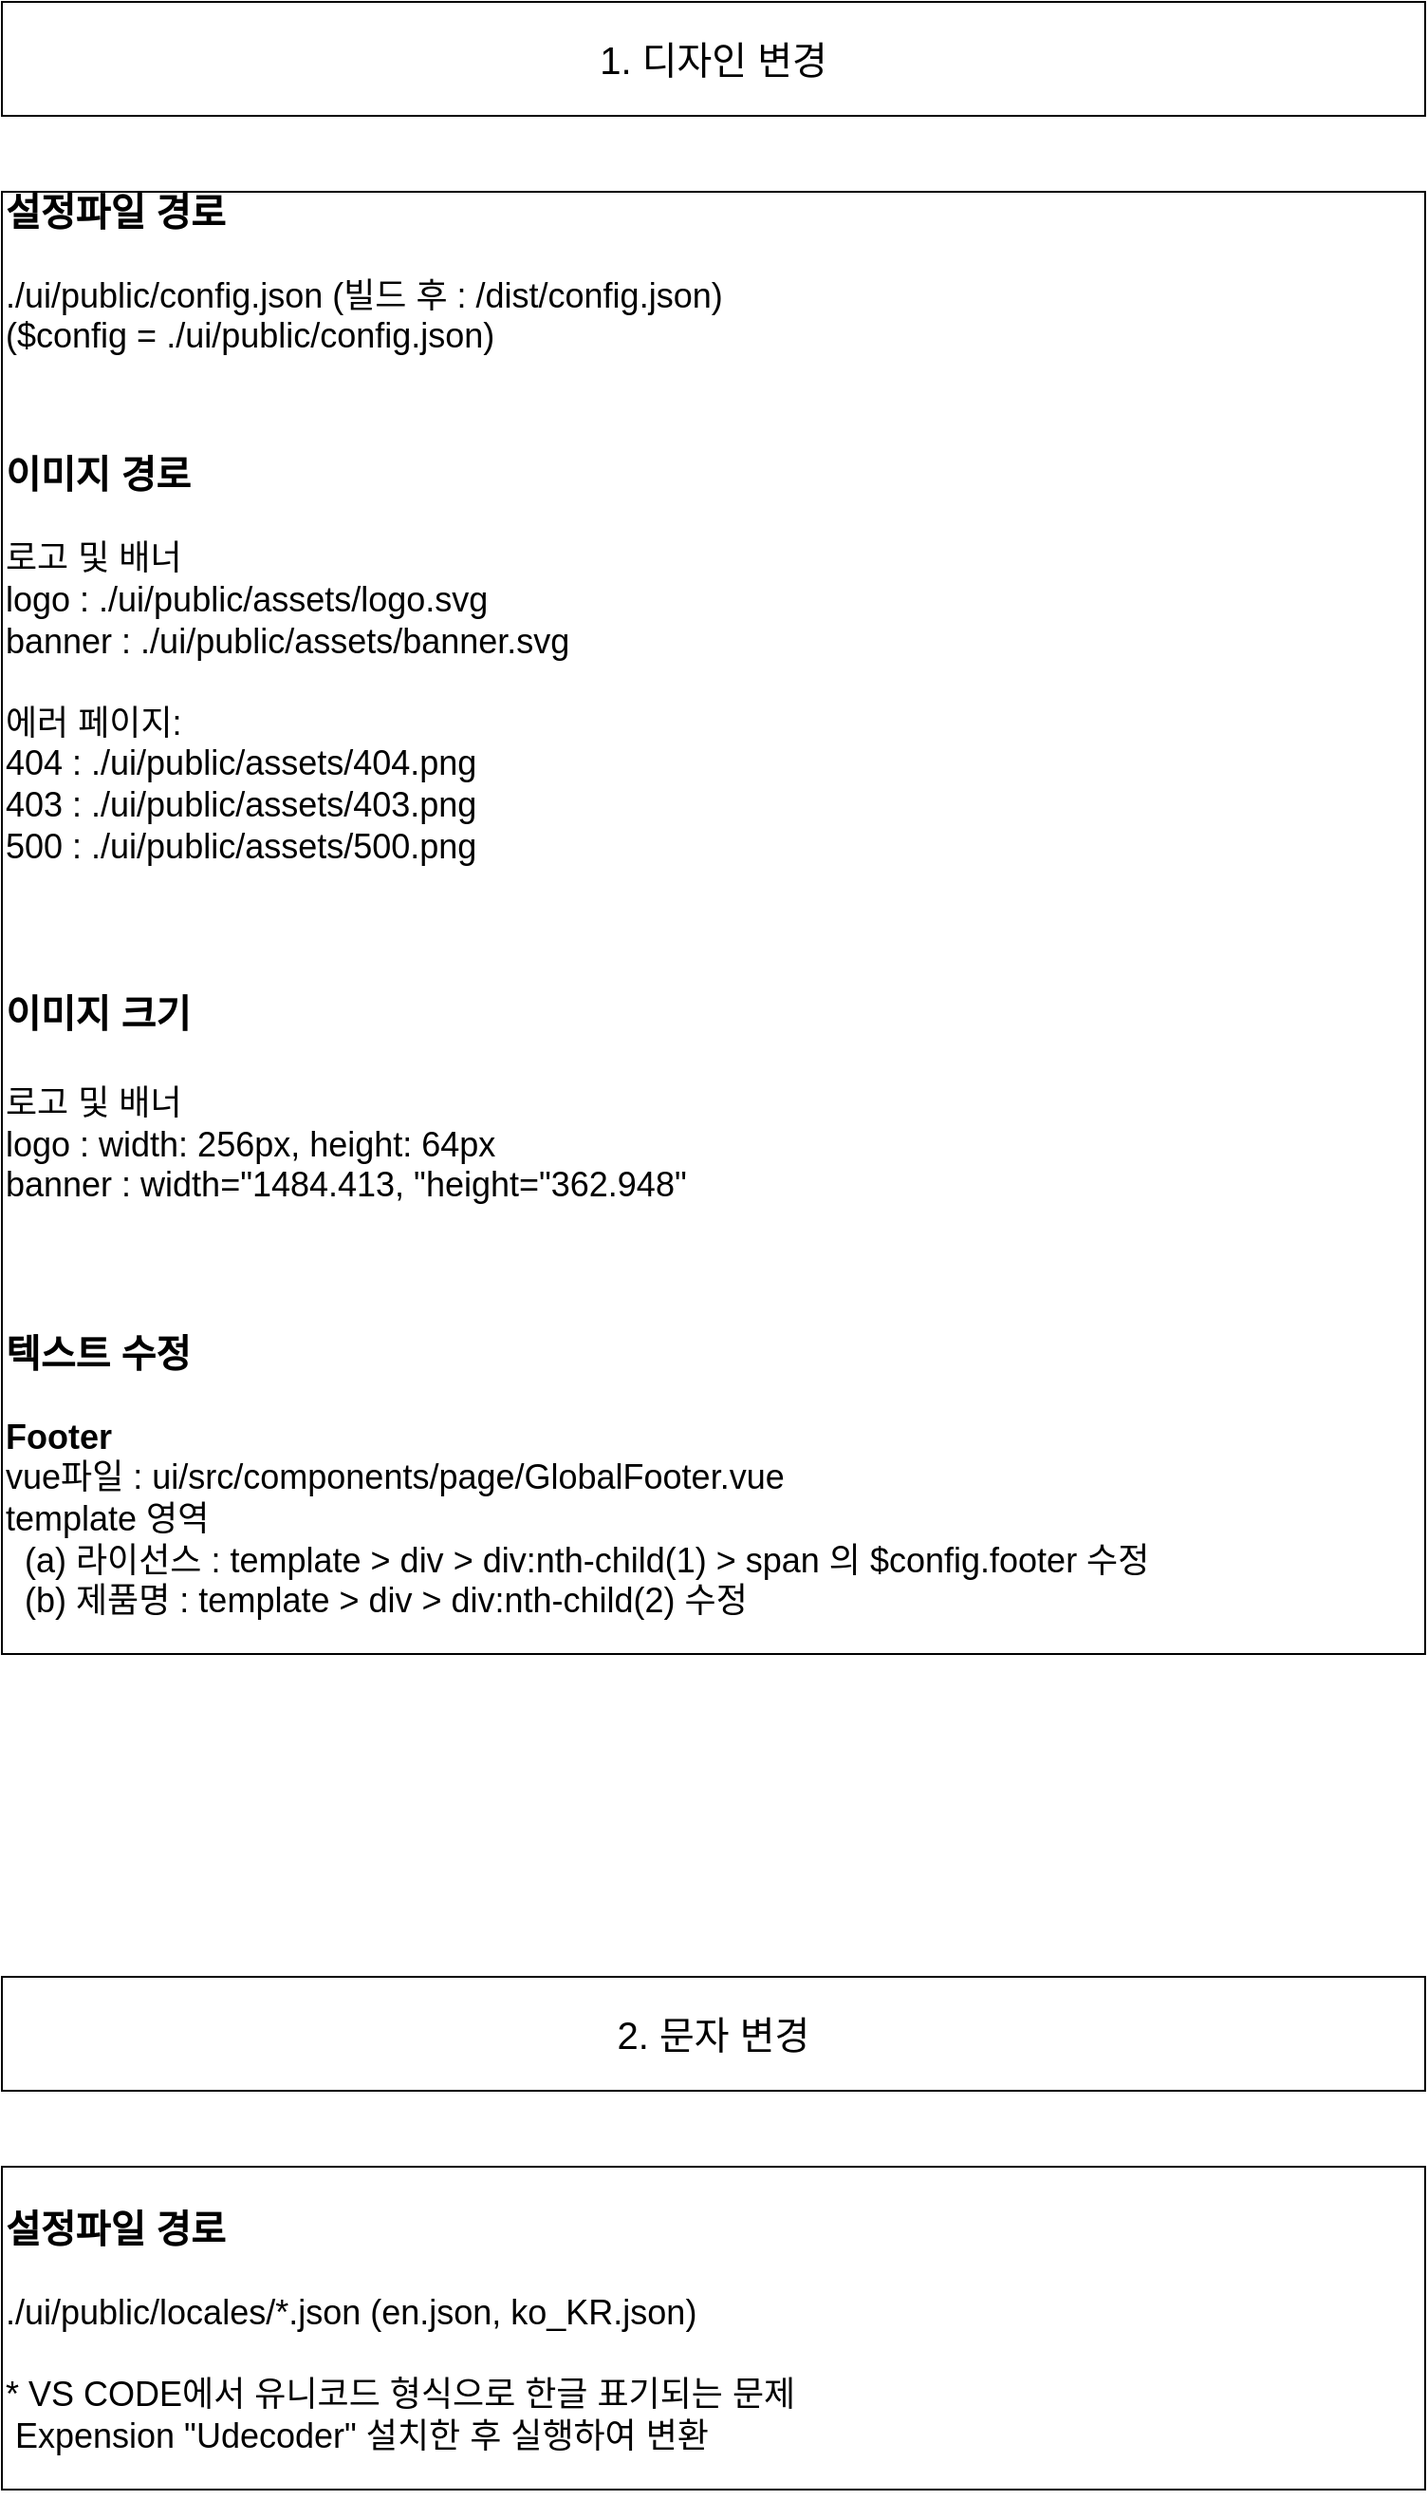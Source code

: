 <mxfile version="14.4.3" type="github" pages="3">
  <diagram id="6a731a19-8d31-9384-78a2-239565b7b9f0" name="Page-1">
    <mxGraphModel dx="1144" dy="615" grid="1" gridSize="10" guides="1" tooltips="1" connect="1" arrows="1" fold="1" page="1" pageScale="1" pageWidth="1169" pageHeight="827" background="#ffffff" math="0" shadow="0">
      <root>
        <mxCell id="0" />
        <mxCell id="1" parent="0" />
        <mxCell id="seM33nbZD62kK_sZ7QuY-979" value="1. 디자인 변경" style="rounded=0;whiteSpace=wrap;html=1;fontSize=20;" parent="1" vertex="1">
          <mxGeometry x="160" y="120" width="750" height="60" as="geometry" />
        </mxCell>
        <mxCell id="seM33nbZD62kK_sZ7QuY-981" value="&lt;div&gt;&lt;div&gt;&lt;b&gt;&lt;font style=&quot;font-size: 20px&quot;&gt;&lt;br&gt;&lt;/font&gt;&lt;/b&gt;&lt;/div&gt;&lt;div&gt;&lt;div&gt;&lt;b&gt;&lt;font style=&quot;font-size: 20px&quot;&gt;설정파일 경로&lt;/font&gt;&lt;/b&gt;&lt;/div&gt;&lt;div&gt;&lt;br&gt;&lt;/div&gt;&lt;div&gt;./ui/public/config.json (빌드 후 : /dist/config.json)&lt;br&gt;&lt;/div&gt;&lt;/div&gt;&lt;div&gt;(&lt;span&gt;$config =&amp;nbsp;&lt;/span&gt;&lt;span&gt;./ui/public/config.json)&lt;/span&gt;&lt;br&gt;&lt;/div&gt;&lt;div&gt;&lt;b&gt;&lt;font style=&quot;font-size: 20px&quot;&gt;&lt;br&gt;&lt;/font&gt;&lt;/b&gt;&lt;/div&gt;&lt;div&gt;&lt;b&gt;&lt;font style=&quot;font-size: 20px&quot;&gt;&lt;br&gt;&lt;/font&gt;&lt;/b&gt;&lt;/div&gt;&lt;div&gt;&lt;b&gt;&lt;font style=&quot;font-size: 20px&quot;&gt;이미지 경로&lt;/font&gt;&lt;/b&gt;&lt;/div&gt;&lt;div style=&quot;font-size: 18px&quot;&gt;&lt;span&gt;&lt;br&gt;&lt;/span&gt;&lt;/div&gt;&lt;div style=&quot;font-size: 18px&quot;&gt;&lt;span&gt;로고 및 배너&lt;/span&gt;&lt;br&gt;&lt;/div&gt;&lt;div style=&quot;font-size: 18px&quot;&gt;logo : ./ui/public/assets/logo.svg&lt;/div&gt;&lt;div style=&quot;font-size: 18px&quot;&gt;banner : ./ui/public/assets/banner.svg&lt;/div&gt;&lt;div style=&quot;font-size: 18px&quot;&gt;&amp;nbsp;&amp;nbsp;&lt;/div&gt;&lt;div style=&quot;font-size: 18px&quot;&gt;에러 페이지:&lt;/div&gt;&lt;div style=&quot;font-size: 18px&quot;&gt;404 : ./ui/public/assets/404.png&lt;/div&gt;&lt;div style=&quot;font-size: 18px&quot;&gt;403 : ./ui/public/assets/403.png&lt;/div&gt;&lt;div style=&quot;font-size: 18px&quot;&gt;500 : ./ui/public/assets/500.png&lt;/div&gt;&lt;/div&gt;&lt;div style=&quot;font-size: 18px&quot;&gt;&lt;br&gt;&lt;/div&gt;&lt;div style=&quot;font-size: 18px&quot;&gt;&lt;br&gt;&lt;/div&gt;&lt;div style=&quot;font-size: 18px&quot;&gt;&lt;br&gt;&lt;/div&gt;&lt;div&gt;&lt;div style=&quot;font-size: 18px&quot;&gt;&lt;span style=&quot;font-size: 20px&quot;&gt;&lt;b&gt;이미지 크기&lt;/b&gt;&lt;/span&gt;&lt;/div&gt;&lt;div style=&quot;font-size: 18px&quot;&gt;&lt;span style=&quot;font-size: 20px&quot;&gt;&lt;b&gt;&lt;br&gt;&lt;/b&gt;&lt;/span&gt;&lt;/div&gt;&lt;div style=&quot;font-size: 18px&quot;&gt;&lt;span&gt;로고 및 배너&lt;/span&gt;&lt;br&gt;&lt;/div&gt;&lt;div style=&quot;font-size: 18px&quot;&gt;logo : width: 256px, height: 64px&lt;/div&gt;&lt;div style=&quot;font-size: 18px&quot;&gt;banner : width=&quot;1484.413, &quot;height=&quot;362.948&quot;&lt;/div&gt;&lt;div style=&quot;font-size: 18px&quot;&gt;&lt;br&gt;&lt;/div&gt;&lt;div style=&quot;font-size: 18px&quot;&gt;&lt;br&gt;&lt;/div&gt;&lt;div style=&quot;font-size: 18px&quot;&gt;&lt;br&gt;&lt;/div&gt;&lt;div style=&quot;font-size: 18px&quot;&gt;&lt;b style=&quot;font-size: 20px&quot;&gt;텍스트 수정&lt;/b&gt;&lt;br&gt;&lt;/div&gt;&lt;div&gt;&lt;/div&gt;&lt;/div&gt;&lt;br&gt;&lt;b&gt;Footer&lt;/b&gt;&lt;br&gt;&lt;span&gt;vue파일 : ui/src/components/page/GlobalFooter.vue&lt;/span&gt;&lt;br&gt;&lt;span&gt;template 영역&lt;/span&gt;&lt;br&gt;&lt;span&gt;&amp;nbsp; (a) 라이선스 :&amp;nbsp;&lt;/span&gt;&lt;span&gt;template &amp;gt; div &amp;gt;&amp;nbsp;div:nth-child(1) &amp;gt;&amp;nbsp;&lt;/span&gt;&lt;span&gt;span 의 $config.footer 수정&lt;/span&gt;&lt;br&gt;&lt;span&gt;&amp;nbsp; (b) 제품명 : template &amp;gt; div &amp;gt;&amp;nbsp;div:nth-child(2) 수정&lt;/span&gt;&lt;br&gt;&lt;br&gt;&lt;div&gt;&lt;div style=&quot;font-size: 18px&quot;&gt;&lt;br&gt;&lt;/div&gt;&lt;/div&gt;" style="rounded=0;whiteSpace=wrap;html=1;fontSize=18;align=left;" parent="1" vertex="1">
          <mxGeometry x="160" y="220" width="750" height="770" as="geometry" />
        </mxCell>
        <mxCell id="imZLDdzaTuMN5iO5UrlP-1" value="2. 문자 변경" style="rounded=0;whiteSpace=wrap;html=1;fontSize=20;" parent="1" vertex="1">
          <mxGeometry x="160" y="1160" width="750" height="60" as="geometry" />
        </mxCell>
        <mxCell id="imZLDdzaTuMN5iO5UrlP-2" value="&lt;div&gt;&lt;div&gt;&lt;b&gt;&lt;font style=&quot;font-size: 20px&quot;&gt;&lt;br&gt;&lt;/font&gt;&lt;/b&gt;&lt;/div&gt;&lt;div&gt;&lt;div&gt;&lt;b&gt;&lt;font style=&quot;font-size: 20px&quot;&gt;설정파일 경로&lt;/font&gt;&lt;/b&gt;&lt;/div&gt;&lt;div&gt;&lt;br&gt;&lt;/div&gt;&lt;div&gt;&lt;span&gt;./ui/&lt;/span&gt;public/locales/*.json (en.json, ko_KR.json)&lt;/div&gt;&lt;/div&gt;&lt;div&gt;&lt;br&gt;&lt;/div&gt;&lt;div&gt;* VS CODE에서 유니코드 형식으로 한글 표기되는 문제&lt;/div&gt;&lt;div&gt;&amp;nbsp;Expension &quot;Udecoder&quot; 설치한 후 실행하여 변환&lt;/div&gt;&lt;div&gt;&lt;br&gt;&lt;/div&gt;&lt;/div&gt;" style="rounded=0;whiteSpace=wrap;html=1;fontSize=18;align=left;" parent="1" vertex="1">
          <mxGeometry x="160" y="1260" width="750" height="170" as="geometry" />
        </mxCell>
      </root>
    </mxGraphModel>
  </diagram>
  <diagram id="wY-adVekaZgLD2moxx1o" name="페이지-2">
    <mxGraphModel dx="2288" dy="1230" grid="1" gridSize="10" guides="1" tooltips="1" connect="1" arrows="1" fold="1" page="1" pageScale="1" pageWidth="1169" pageHeight="827" math="0" shadow="0">
      <root>
        <mxCell id="MJLNDcAAcJh9wXEjOTjr-0" />
        <mxCell id="MJLNDcAAcJh9wXEjOTjr-1" parent="MJLNDcAAcJh9wXEjOTjr-0" />
        <mxCell id="-hO2jb-t0CAFQ2NI-Cne-106" style="edgeStyle=orthogonalEdgeStyle;rounded=0;orthogonalLoop=1;jettySize=auto;html=1;exitX=0.5;exitY=1;exitDx=0;exitDy=0;entryX=0;entryY=0.5;entryDx=0;entryDy=0;endArrow=none;endFill=0;strokeWidth=2;fontSize=16;" edge="1" parent="MJLNDcAAcJh9wXEjOTjr-1" source="-hO2jb-t0CAFQ2NI-Cne-107" target="-hO2jb-t0CAFQ2NI-Cne-108">
          <mxGeometry relative="1" as="geometry" />
        </mxCell>
        <mxCell id="-hO2jb-t0CAFQ2NI-Cne-107" value="CloudStack" style="rounded=1;fillColor=#23445D;gradientColor=none;strokeColor=none;fontColor=#FFFFFF;fontStyle=1;fontFamily=Tahoma;fontSize=20;" vertex="1" parent="MJLNDcAAcJh9wXEjOTjr-1">
          <mxGeometry x="107" y="130" width="190" height="80" as="geometry" />
        </mxCell>
        <mxCell id="-hO2jb-t0CAFQ2NI-Cne-108" value="ui" style="rounded=1;fillColor=#23445D;gradientColor=none;strokeColor=none;fontColor=#FFFFFF;fontStyle=1;fontFamily=Tahoma;fontSize=20;" vertex="1" parent="MJLNDcAAcJh9wXEjOTjr-1">
          <mxGeometry x="222" y="260" width="190" height="80" as="geometry" />
        </mxCell>
        <mxCell id="-hO2jb-t0CAFQ2NI-Cne-109" style="edgeStyle=orthogonalEdgeStyle;rounded=0;orthogonalLoop=1;jettySize=auto;html=1;exitX=0.5;exitY=1;exitDx=0;exitDy=0;entryX=0;entryY=0.5;entryDx=0;entryDy=0;endArrow=none;endFill=0;strokeWidth=2;fontSize=16;" edge="1" parent="MJLNDcAAcJh9wXEjOTjr-1" source="-hO2jb-t0CAFQ2NI-Cne-111" target="-hO2jb-t0CAFQ2NI-Cne-116">
          <mxGeometry relative="1" as="geometry" />
        </mxCell>
        <mxCell id="-hO2jb-t0CAFQ2NI-Cne-110" style="edgeStyle=orthogonalEdgeStyle;rounded=0;orthogonalLoop=1;jettySize=auto;html=1;exitX=0.5;exitY=1;exitDx=0;exitDy=0;entryX=0;entryY=0.5;entryDx=0;entryDy=0;endArrow=none;endFill=0;strokeWidth=2;fontSize=16;" edge="1" parent="MJLNDcAAcJh9wXEjOTjr-1" source="-hO2jb-t0CAFQ2NI-Cne-111" target="-hO2jb-t0CAFQ2NI-Cne-117">
          <mxGeometry relative="1" as="geometry" />
        </mxCell>
        <mxCell id="-hO2jb-t0CAFQ2NI-Cne-111" value="public" style="rounded=1;fillColor=#23445D;gradientColor=none;strokeColor=none;fontColor=#FFFFFF;fontStyle=1;fontFamily=Tahoma;fontSize=20;" vertex="1" parent="MJLNDcAAcJh9wXEjOTjr-1">
          <mxGeometry x="352" y="455.5" width="130" height="60" as="geometry" />
        </mxCell>
        <mxCell id="-hO2jb-t0CAFQ2NI-Cne-112" value="" style="edgeStyle=orthogonalEdgeStyle;rounded=0;orthogonalLoop=1;jettySize=auto;html=1;endArrow=none;endFill=0;strokeWidth=2;fontSize=25;entryX=0;entryY=0.5;entryDx=0;entryDy=0;exitX=0.5;exitY=1;exitDx=0;exitDy=0;" edge="1" parent="MJLNDcAAcJh9wXEjOTjr-1" source="-hO2jb-t0CAFQ2NI-Cne-115" target="-hO2jb-t0CAFQ2NI-Cne-121">
          <mxGeometry relative="1" as="geometry" />
        </mxCell>
        <mxCell id="-hO2jb-t0CAFQ2NI-Cne-113" style="edgeStyle=orthogonalEdgeStyle;rounded=0;orthogonalLoop=1;jettySize=auto;html=1;exitX=0.5;exitY=1;exitDx=0;exitDy=0;entryX=0;entryY=0.5;entryDx=0;entryDy=0;endArrow=none;endFill=0;strokeWidth=2;fontSize=16;" edge="1" parent="MJLNDcAAcJh9wXEjOTjr-1" source="-hO2jb-t0CAFQ2NI-Cne-115" target="-hO2jb-t0CAFQ2NI-Cne-128">
          <mxGeometry relative="1" as="geometry" />
        </mxCell>
        <mxCell id="-hO2jb-t0CAFQ2NI-Cne-114" style="edgeStyle=orthogonalEdgeStyle;rounded=0;orthogonalLoop=1;jettySize=auto;html=1;exitX=0.5;exitY=1;exitDx=0;exitDy=0;entryX=0;entryY=0.5;entryDx=0;entryDy=0;endArrow=none;endFill=0;strokeWidth=2;fontSize=16;" edge="1" parent="MJLNDcAAcJh9wXEjOTjr-1" source="-hO2jb-t0CAFQ2NI-Cne-115" target="-hO2jb-t0CAFQ2NI-Cne-130">
          <mxGeometry relative="1" as="geometry" />
        </mxCell>
        <mxCell id="-hO2jb-t0CAFQ2NI-Cne-115" value="src" style="rounded=1;fillColor=#23445D;gradientColor=none;strokeColor=none;fontColor=#FFFFFF;fontStyle=1;fontFamily=Tahoma;fontSize=20;" vertex="1" parent="MJLNDcAAcJh9wXEjOTjr-1">
          <mxGeometry x="352" y="730" width="130" height="60" as="geometry" />
        </mxCell>
        <mxCell id="-hO2jb-t0CAFQ2NI-Cne-116" value="assets" style="rounded=1;fillColor=#23445D;gradientColor=none;strokeColor=none;fontColor=#FFFFFF;fontStyle=1;fontFamily=Tahoma;fontSize=20;" vertex="1" parent="MJLNDcAAcJh9wXEjOTjr-1">
          <mxGeometry x="532" y="540" width="130" height="60" as="geometry" />
        </mxCell>
        <mxCell id="-hO2jb-t0CAFQ2NI-Cne-117" value="locales" style="rounded=1;fillColor=#23445D;gradientColor=none;strokeColor=none;fontColor=#FFFFFF;fontStyle=1;fontFamily=Tahoma;fontSize=20;" vertex="1" parent="MJLNDcAAcJh9wXEjOTjr-1">
          <mxGeometry x="532" y="630" width="130" height="60" as="geometry" />
        </mxCell>
        <mxCell id="-hO2jb-t0CAFQ2NI-Cne-118" value="" style="edgeStyle=elbowEdgeStyle;elbow=horizontal;strokeWidth=2;rounded=0;endArrow=none;endFill=0;" edge="1" parent="MJLNDcAAcJh9wXEjOTjr-1" source="-hO2jb-t0CAFQ2NI-Cne-108" target="-hO2jb-t0CAFQ2NI-Cne-111">
          <mxGeometry x="92" y="135.5" width="100" height="100" as="geometry">
            <mxPoint x="92" y="235.5" as="sourcePoint" />
            <mxPoint x="192" y="135.5" as="targetPoint" />
            <Array as="points">
              <mxPoint x="317" y="435.5" />
            </Array>
          </mxGeometry>
        </mxCell>
        <mxCell id="-hO2jb-t0CAFQ2NI-Cne-119" value="" style="edgeStyle=elbowEdgeStyle;elbow=horizontal;strokeWidth=2;rounded=0;endArrow=none;endFill=0;" edge="1" parent="MJLNDcAAcJh9wXEjOTjr-1" source="-hO2jb-t0CAFQ2NI-Cne-108" target="-hO2jb-t0CAFQ2NI-Cne-115">
          <mxGeometry x="92" y="135.5" width="100" height="100" as="geometry">
            <mxPoint x="92" y="235.5" as="sourcePoint" />
            <mxPoint x="192" y="135.5" as="targetPoint" />
            <Array as="points">
              <mxPoint x="317" y="475.5" />
            </Array>
          </mxGeometry>
        </mxCell>
        <mxCell id="-hO2jb-t0CAFQ2NI-Cne-120" value="" style="edgeStyle=orthogonalEdgeStyle;rounded=0;orthogonalLoop=1;jettySize=auto;html=1;endArrow=none;endFill=0;strokeWidth=2;fontSize=16;exitX=0.5;exitY=1;exitDx=0;exitDy=0;entryX=0;entryY=0.5;entryDx=0;entryDy=0;" edge="1" parent="MJLNDcAAcJh9wXEjOTjr-1" source="-hO2jb-t0CAFQ2NI-Cne-115" target="-hO2jb-t0CAFQ2NI-Cne-126">
          <mxGeometry relative="1" as="geometry" />
        </mxCell>
        <mxCell id="-hO2jb-t0CAFQ2NI-Cne-121" value="components" style="rounded=1;fillColor=#23445D;gradientColor=none;strokeColor=none;fontColor=#FFFFFF;fontStyle=1;fontFamily=Tahoma;fontSize=20;" vertex="1" parent="MJLNDcAAcJh9wXEjOTjr-1">
          <mxGeometry x="535" y="810" width="130" height="60" as="geometry" />
        </mxCell>
        <mxCell id="-hO2jb-t0CAFQ2NI-Cne-122" value="로고, 이미지 파일" style="fillColor=#10739E;strokeColor=none;opacity=30;fontStyle=1;fontSize=16;" vertex="1" parent="MJLNDcAAcJh9wXEjOTjr-1">
          <mxGeometry x="665" y="540" width="140" height="60" as="geometry" />
        </mxCell>
        <mxCell id="-hO2jb-t0CAFQ2NI-Cne-123" value="다국어 처리를 위한&#xa;파일" style="fillColor=#10739E;strokeColor=none;opacity=30;fontStyle=1;fontSize=16;" vertex="1" parent="MJLNDcAAcJh9wXEjOTjr-1">
          <mxGeometry x="665" y="630.5" width="140" height="60" as="geometry" />
        </mxCell>
        <mxCell id="-hO2jb-t0CAFQ2NI-Cne-124" value="아이콘, 스타일&#xa;config파일" style="fillColor=#10739E;strokeColor=none;opacity=30;fontStyle=1;fontSize=16;" vertex="1" parent="MJLNDcAAcJh9wXEjOTjr-1">
          <mxGeometry x="485" y="457" width="150" height="60" as="geometry" />
        </mxCell>
        <mxCell id="-hO2jb-t0CAFQ2NI-Cne-125" value="전역적으로 사용되는 컴포넌트를 렌더링하는 데 사용되는 vue 파일" style="fillColor=#10739E;strokeColor=none;opacity=30;fontStyle=1;fontSize=16;" vertex="1" parent="MJLNDcAAcJh9wXEjOTjr-1">
          <mxGeometry x="664" y="810" width="510" height="60" as="geometry" />
        </mxCell>
        <mxCell id="-hO2jb-t0CAFQ2NI-Cne-126" value="config" style="rounded=1;fillColor=#23445D;gradientColor=none;strokeColor=none;fontColor=#FFFFFF;fontStyle=1;fontFamily=Tahoma;fontSize=20;" vertex="1" parent="MJLNDcAAcJh9wXEjOTjr-1">
          <mxGeometry x="535" y="890" width="130" height="60" as="geometry" />
        </mxCell>
        <mxCell id="-hO2jb-t0CAFQ2NI-Cne-127" value="컴포넌트의 경로를 정의하고 연결하는데 필요한 section / route 정보" style="fillColor=#10739E;strokeColor=none;opacity=30;fontStyle=1;fontSize=16;" vertex="1" parent="MJLNDcAAcJh9wXEjOTjr-1">
          <mxGeometry x="664" y="890" width="510" height="60" as="geometry" />
        </mxCell>
        <mxCell id="-hO2jb-t0CAFQ2NI-Cne-128" value="store" style="rounded=1;fillColor=#23445D;gradientColor=none;strokeColor=none;fontColor=#FFFFFF;fontStyle=1;fontFamily=Tahoma;fontSize=20;" vertex="1" parent="MJLNDcAAcJh9wXEjOTjr-1">
          <mxGeometry x="535" y="970" width="130" height="60" as="geometry" />
        </mxCell>
        <mxCell id="-hO2jb-t0CAFQ2NI-Cne-129" value="프로젝트의 데이터를 Store를 통해 중앙집중적으로 관리하며&#xa;모든 컴포넌트들이 Store를 사용" style="fillColor=#10739E;strokeColor=none;opacity=30;fontStyle=1;fontSize=16;" vertex="1" parent="MJLNDcAAcJh9wXEjOTjr-1">
          <mxGeometry x="664" y="970" width="510" height="60" as="geometry" />
        </mxCell>
        <mxCell id="-hO2jb-t0CAFQ2NI-Cne-130" value="views" style="rounded=1;fillColor=#23445D;gradientColor=none;strokeColor=none;fontColor=#FFFFFF;fontStyle=1;fontFamily=Tahoma;fontSize=20;" vertex="1" parent="MJLNDcAAcJh9wXEjOTjr-1">
          <mxGeometry x="535" y="1050" width="130" height="60" as="geometry" />
        </mxCell>
        <mxCell id="-hO2jb-t0CAFQ2NI-Cne-131" value="특정 기능에서 사용되는 컴포넌트를 렌더링하는 데 사용되는 vue파일" style="fillColor=#10739E;strokeColor=none;opacity=30;fontStyle=1;fontSize=16;" vertex="1" parent="MJLNDcAAcJh9wXEjOTjr-1">
          <mxGeometry x="664" y="1050" width="510" height="60" as="geometry" />
        </mxCell>
      </root>
    </mxGraphModel>
  </diagram>
  <diagram id="aA5H1yQrGrK1W4qhC3N3" name="페이지-3">
    <mxGraphModel dx="1907" dy="198" grid="1" gridSize="10" guides="1" tooltips="1" connect="1" arrows="1" fold="1" page="1" pageScale="1" pageWidth="1169" pageHeight="827" math="0" shadow="0">
      <root>
        <mxCell id="6aOlu77mKAnzTyhRsm9c-0" />
        <mxCell id="6aOlu77mKAnzTyhRsm9c-1" parent="6aOlu77mKAnzTyhRsm9c-0" />
        <mxCell id="XYcqhQP2cAHDmQk4il6g-0" value="UI 개발 환경 구성" style="rounded=0;whiteSpace=wrap;html=1;fontSize=20;" vertex="1" parent="6aOlu77mKAnzTyhRsm9c-1">
          <mxGeometry x="210" y="870" width="750" height="60" as="geometry" />
        </mxCell>
        <mxCell id="XYcqhQP2cAHDmQk4il6g-1" value="&lt;div&gt;&lt;div&gt;&lt;b&gt;&lt;font style=&quot;font-size: 20px&quot;&gt;&lt;br&gt;&lt;/font&gt;&lt;/b&gt;&lt;/div&gt;&lt;div&gt;&lt;div&gt;&lt;b&gt;&lt;font style=&quot;font-size: 20px&quot;&gt;설정파일 경로&lt;/font&gt;&lt;/b&gt;&lt;/div&gt;&lt;div&gt;&lt;br&gt;&lt;/div&gt;&lt;div&gt;&lt;span&gt;./ui/&lt;/span&gt;public/locales/*.json (en.json, ko_KR.json)&lt;/div&gt;&lt;/div&gt;&lt;div&gt;&lt;br&gt;&lt;/div&gt;&lt;div&gt;* VS CODE에서 유니코드 형식으로 한글 표기되는 문제&lt;/div&gt;&lt;div&gt;&amp;nbsp;Expension &quot;Udecoder&quot; 설치한 후 실행하여 변환&lt;/div&gt;&lt;div&gt;&lt;br&gt;&lt;/div&gt;&lt;/div&gt;" style="rounded=0;whiteSpace=wrap;html=1;fontSize=18;align=left;" vertex="1" parent="6aOlu77mKAnzTyhRsm9c-1">
          <mxGeometry x="210" y="970" width="750" height="170" as="geometry" />
        </mxCell>
      </root>
    </mxGraphModel>
  </diagram>
</mxfile>
